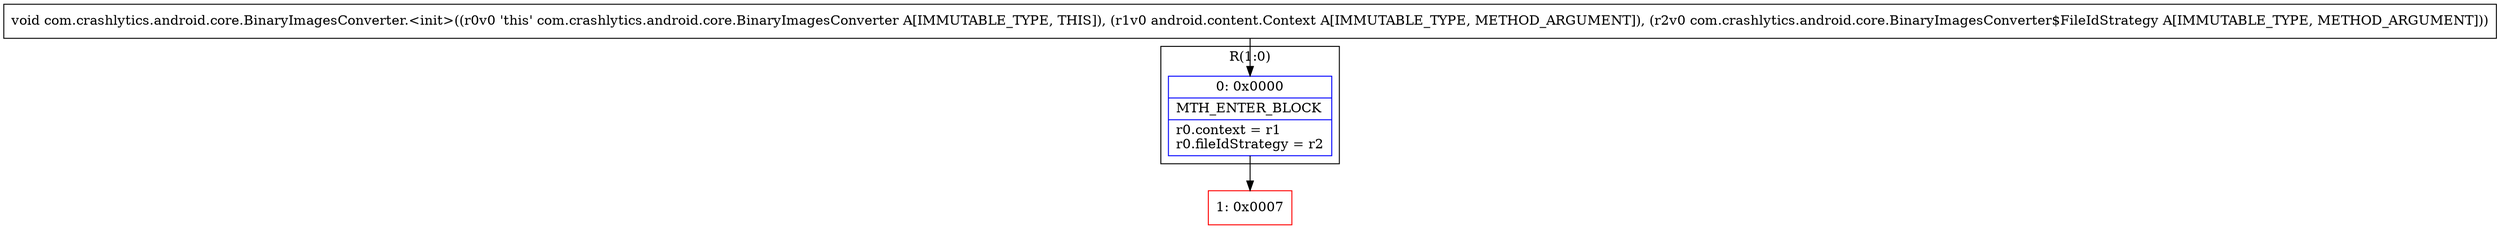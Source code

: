 digraph "CFG forcom.crashlytics.android.core.BinaryImagesConverter.\<init\>(Landroid\/content\/Context;Lcom\/crashlytics\/android\/core\/BinaryImagesConverter$FileIdStrategy;)V" {
subgraph cluster_Region_1745641205 {
label = "R(1:0)";
node [shape=record,color=blue];
Node_0 [shape=record,label="{0\:\ 0x0000|MTH_ENTER_BLOCK\l|r0.context = r1\lr0.fileIdStrategy = r2\l}"];
}
Node_1 [shape=record,color=red,label="{1\:\ 0x0007}"];
MethodNode[shape=record,label="{void com.crashlytics.android.core.BinaryImagesConverter.\<init\>((r0v0 'this' com.crashlytics.android.core.BinaryImagesConverter A[IMMUTABLE_TYPE, THIS]), (r1v0 android.content.Context A[IMMUTABLE_TYPE, METHOD_ARGUMENT]), (r2v0 com.crashlytics.android.core.BinaryImagesConverter$FileIdStrategy A[IMMUTABLE_TYPE, METHOD_ARGUMENT])) }"];
MethodNode -> Node_0;
Node_0 -> Node_1;
}

